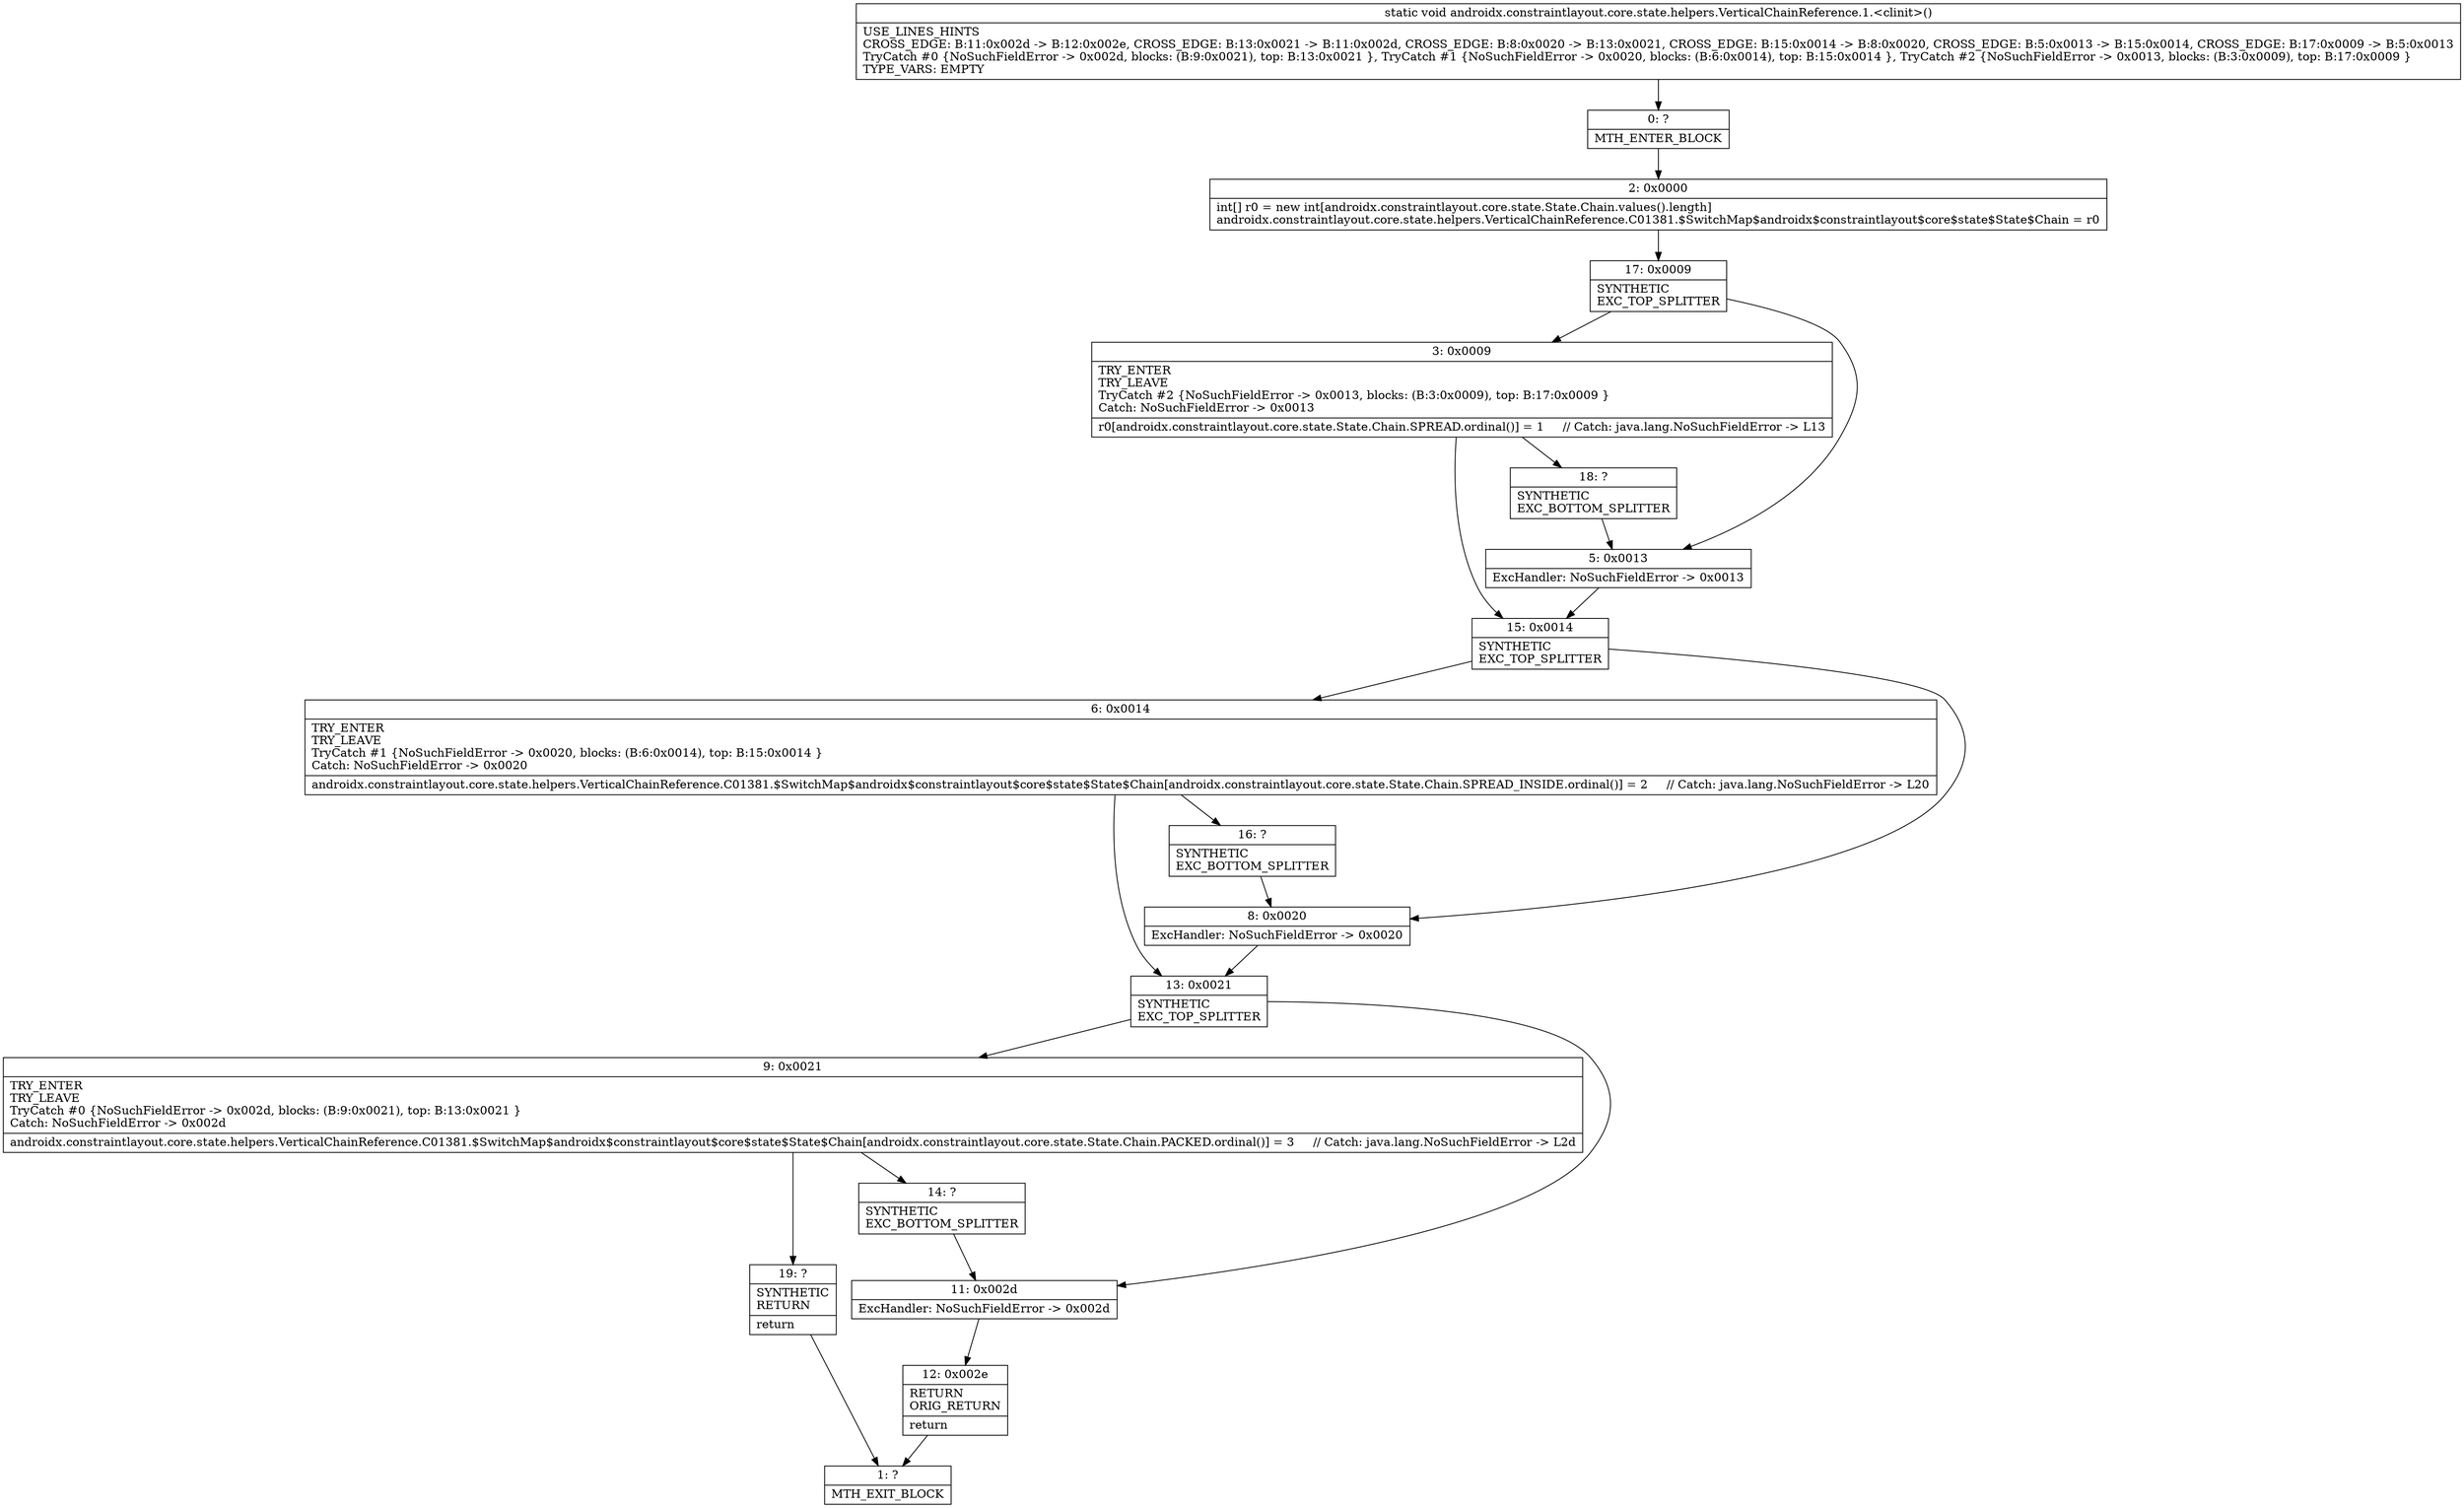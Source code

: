 digraph "CFG forandroidx.constraintlayout.core.state.helpers.VerticalChainReference.1.\<clinit\>()V" {
Node_0 [shape=record,label="{0\:\ ?|MTH_ENTER_BLOCK\l}"];
Node_2 [shape=record,label="{2\:\ 0x0000|int[] r0 = new int[androidx.constraintlayout.core.state.State.Chain.values().length]\landroidx.constraintlayout.core.state.helpers.VerticalChainReference.C01381.$SwitchMap$androidx$constraintlayout$core$state$State$Chain = r0\l}"];
Node_17 [shape=record,label="{17\:\ 0x0009|SYNTHETIC\lEXC_TOP_SPLITTER\l}"];
Node_3 [shape=record,label="{3\:\ 0x0009|TRY_ENTER\lTRY_LEAVE\lTryCatch #2 \{NoSuchFieldError \-\> 0x0013, blocks: (B:3:0x0009), top: B:17:0x0009 \}\lCatch: NoSuchFieldError \-\> 0x0013\l|r0[androidx.constraintlayout.core.state.State.Chain.SPREAD.ordinal()] = 1     \/\/ Catch: java.lang.NoSuchFieldError \-\> L13\l}"];
Node_15 [shape=record,label="{15\:\ 0x0014|SYNTHETIC\lEXC_TOP_SPLITTER\l}"];
Node_6 [shape=record,label="{6\:\ 0x0014|TRY_ENTER\lTRY_LEAVE\lTryCatch #1 \{NoSuchFieldError \-\> 0x0020, blocks: (B:6:0x0014), top: B:15:0x0014 \}\lCatch: NoSuchFieldError \-\> 0x0020\l|androidx.constraintlayout.core.state.helpers.VerticalChainReference.C01381.$SwitchMap$androidx$constraintlayout$core$state$State$Chain[androidx.constraintlayout.core.state.State.Chain.SPREAD_INSIDE.ordinal()] = 2     \/\/ Catch: java.lang.NoSuchFieldError \-\> L20\l}"];
Node_13 [shape=record,label="{13\:\ 0x0021|SYNTHETIC\lEXC_TOP_SPLITTER\l}"];
Node_9 [shape=record,label="{9\:\ 0x0021|TRY_ENTER\lTRY_LEAVE\lTryCatch #0 \{NoSuchFieldError \-\> 0x002d, blocks: (B:9:0x0021), top: B:13:0x0021 \}\lCatch: NoSuchFieldError \-\> 0x002d\l|androidx.constraintlayout.core.state.helpers.VerticalChainReference.C01381.$SwitchMap$androidx$constraintlayout$core$state$State$Chain[androidx.constraintlayout.core.state.State.Chain.PACKED.ordinal()] = 3     \/\/ Catch: java.lang.NoSuchFieldError \-\> L2d\l}"];
Node_14 [shape=record,label="{14\:\ ?|SYNTHETIC\lEXC_BOTTOM_SPLITTER\l}"];
Node_19 [shape=record,label="{19\:\ ?|SYNTHETIC\lRETURN\l|return\l}"];
Node_1 [shape=record,label="{1\:\ ?|MTH_EXIT_BLOCK\l}"];
Node_11 [shape=record,label="{11\:\ 0x002d|ExcHandler: NoSuchFieldError \-\> 0x002d\l}"];
Node_12 [shape=record,label="{12\:\ 0x002e|RETURN\lORIG_RETURN\l|return\l}"];
Node_16 [shape=record,label="{16\:\ ?|SYNTHETIC\lEXC_BOTTOM_SPLITTER\l}"];
Node_8 [shape=record,label="{8\:\ 0x0020|ExcHandler: NoSuchFieldError \-\> 0x0020\l}"];
Node_18 [shape=record,label="{18\:\ ?|SYNTHETIC\lEXC_BOTTOM_SPLITTER\l}"];
Node_5 [shape=record,label="{5\:\ 0x0013|ExcHandler: NoSuchFieldError \-\> 0x0013\l}"];
MethodNode[shape=record,label="{static void androidx.constraintlayout.core.state.helpers.VerticalChainReference.1.\<clinit\>()  | USE_LINES_HINTS\lCROSS_EDGE: B:11:0x002d \-\> B:12:0x002e, CROSS_EDGE: B:13:0x0021 \-\> B:11:0x002d, CROSS_EDGE: B:8:0x0020 \-\> B:13:0x0021, CROSS_EDGE: B:15:0x0014 \-\> B:8:0x0020, CROSS_EDGE: B:5:0x0013 \-\> B:15:0x0014, CROSS_EDGE: B:17:0x0009 \-\> B:5:0x0013\lTryCatch #0 \{NoSuchFieldError \-\> 0x002d, blocks: (B:9:0x0021), top: B:13:0x0021 \}, TryCatch #1 \{NoSuchFieldError \-\> 0x0020, blocks: (B:6:0x0014), top: B:15:0x0014 \}, TryCatch #2 \{NoSuchFieldError \-\> 0x0013, blocks: (B:3:0x0009), top: B:17:0x0009 \}\lTYPE_VARS: EMPTY\l}"];
MethodNode -> Node_0;Node_0 -> Node_2;
Node_2 -> Node_17;
Node_17 -> Node_3;
Node_17 -> Node_5;
Node_3 -> Node_15;
Node_3 -> Node_18;
Node_15 -> Node_6;
Node_15 -> Node_8;
Node_6 -> Node_13;
Node_6 -> Node_16;
Node_13 -> Node_9;
Node_13 -> Node_11;
Node_9 -> Node_14;
Node_9 -> Node_19;
Node_14 -> Node_11;
Node_19 -> Node_1;
Node_11 -> Node_12;
Node_12 -> Node_1;
Node_16 -> Node_8;
Node_8 -> Node_13;
Node_18 -> Node_5;
Node_5 -> Node_15;
}

